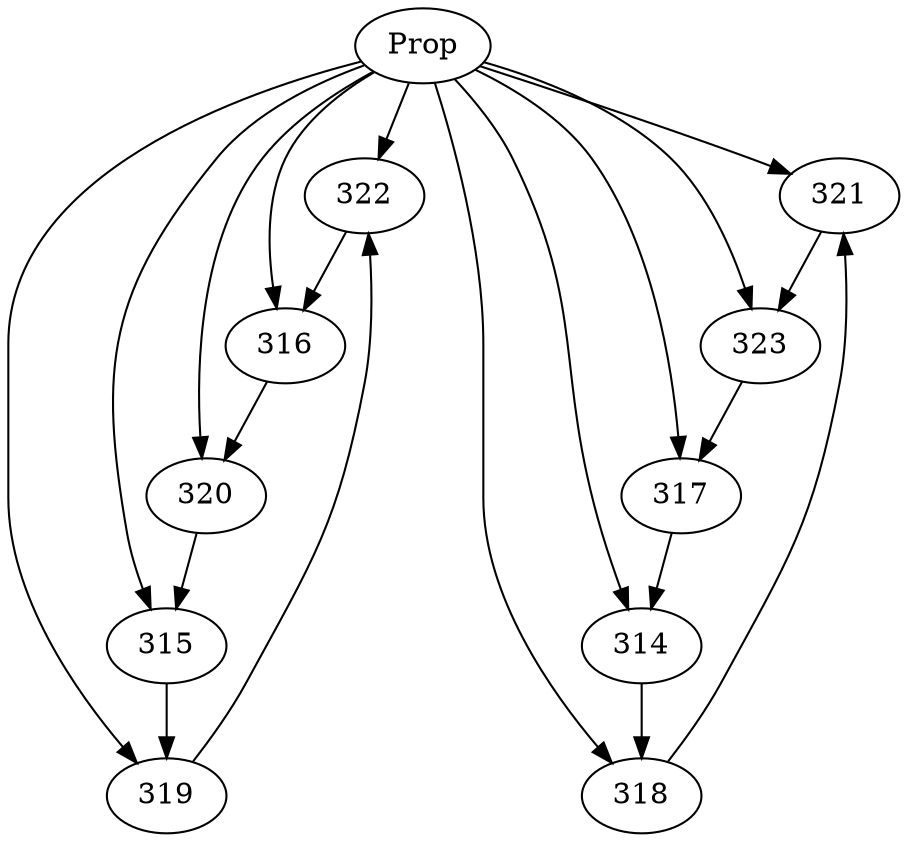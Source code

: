// Induction Graph of ./tests/nusmvsyncarb5p2
digraph{
  Prop -> 322
  Prop -> 321
  Prop -> 320
  Prop -> 319
  Prop -> 317
  Prop -> 316
  Prop -> 318
  Prop -> 314
  Prop -> 315
  Prop -> 323
  322 -> 316
  321 -> 323
  320 -> 315
  319 -> 322
  317 -> 314
  316 -> 320
  318 -> 321
  314 -> 318
  315 -> 319
  323 -> 317
}